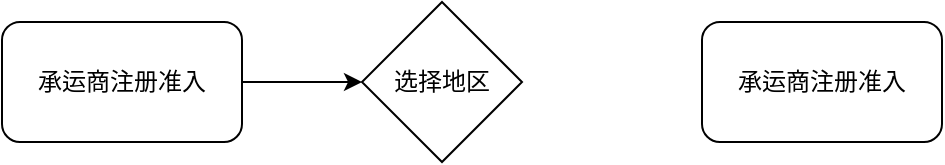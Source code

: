 <mxfile version="21.1.6" type="github">
  <diagram name="第 1 页" id="ubxKcSlFO65tErfigACV">
    <mxGraphModel dx="1434" dy="764" grid="1" gridSize="10" guides="1" tooltips="1" connect="1" arrows="1" fold="1" page="1" pageScale="1" pageWidth="827" pageHeight="1169" math="0" shadow="0">
      <root>
        <mxCell id="0" />
        <mxCell id="1" parent="0" />
        <mxCell id="kHSgpQIC2w--y30t0IKM-1" value="承运商注册准入" style="rounded=1;whiteSpace=wrap;html=1;" vertex="1" parent="1">
          <mxGeometry x="110" y="180" width="120" height="60" as="geometry" />
        </mxCell>
        <mxCell id="kHSgpQIC2w--y30t0IKM-2" value="" style="endArrow=classic;html=1;rounded=0;exitX=1;exitY=0.5;exitDx=0;exitDy=0;" edge="1" parent="1" source="kHSgpQIC2w--y30t0IKM-1" target="kHSgpQIC2w--y30t0IKM-4">
          <mxGeometry width="50" height="50" relative="1" as="geometry">
            <mxPoint x="210" y="410" as="sourcePoint" />
            <mxPoint x="260" y="360" as="targetPoint" />
          </mxGeometry>
        </mxCell>
        <mxCell id="kHSgpQIC2w--y30t0IKM-3" value="承运商注册准入" style="rounded=1;whiteSpace=wrap;html=1;" vertex="1" parent="1">
          <mxGeometry x="460" y="180" width="120" height="60" as="geometry" />
        </mxCell>
        <mxCell id="kHSgpQIC2w--y30t0IKM-4" value="选择地区" style="rhombus;whiteSpace=wrap;html=1;" vertex="1" parent="1">
          <mxGeometry x="290" y="170" width="80" height="80" as="geometry" />
        </mxCell>
      </root>
    </mxGraphModel>
  </diagram>
</mxfile>
